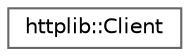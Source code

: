 digraph "Graphical Class Hierarchy"
{
 // LATEX_PDF_SIZE
  bgcolor="transparent";
  edge [fontname=Helvetica,fontsize=10,labelfontname=Helvetica,labelfontsize=10];
  node [fontname=Helvetica,fontsize=10,shape=box,height=0.2,width=0.4];
  rankdir="LR";
  Node0 [id="Node000000",label="httplib::Client",height=0.2,width=0.4,color="grey40", fillcolor="white", style="filled",URL="$classhttplib_1_1Client.html",tooltip=" "];
}
